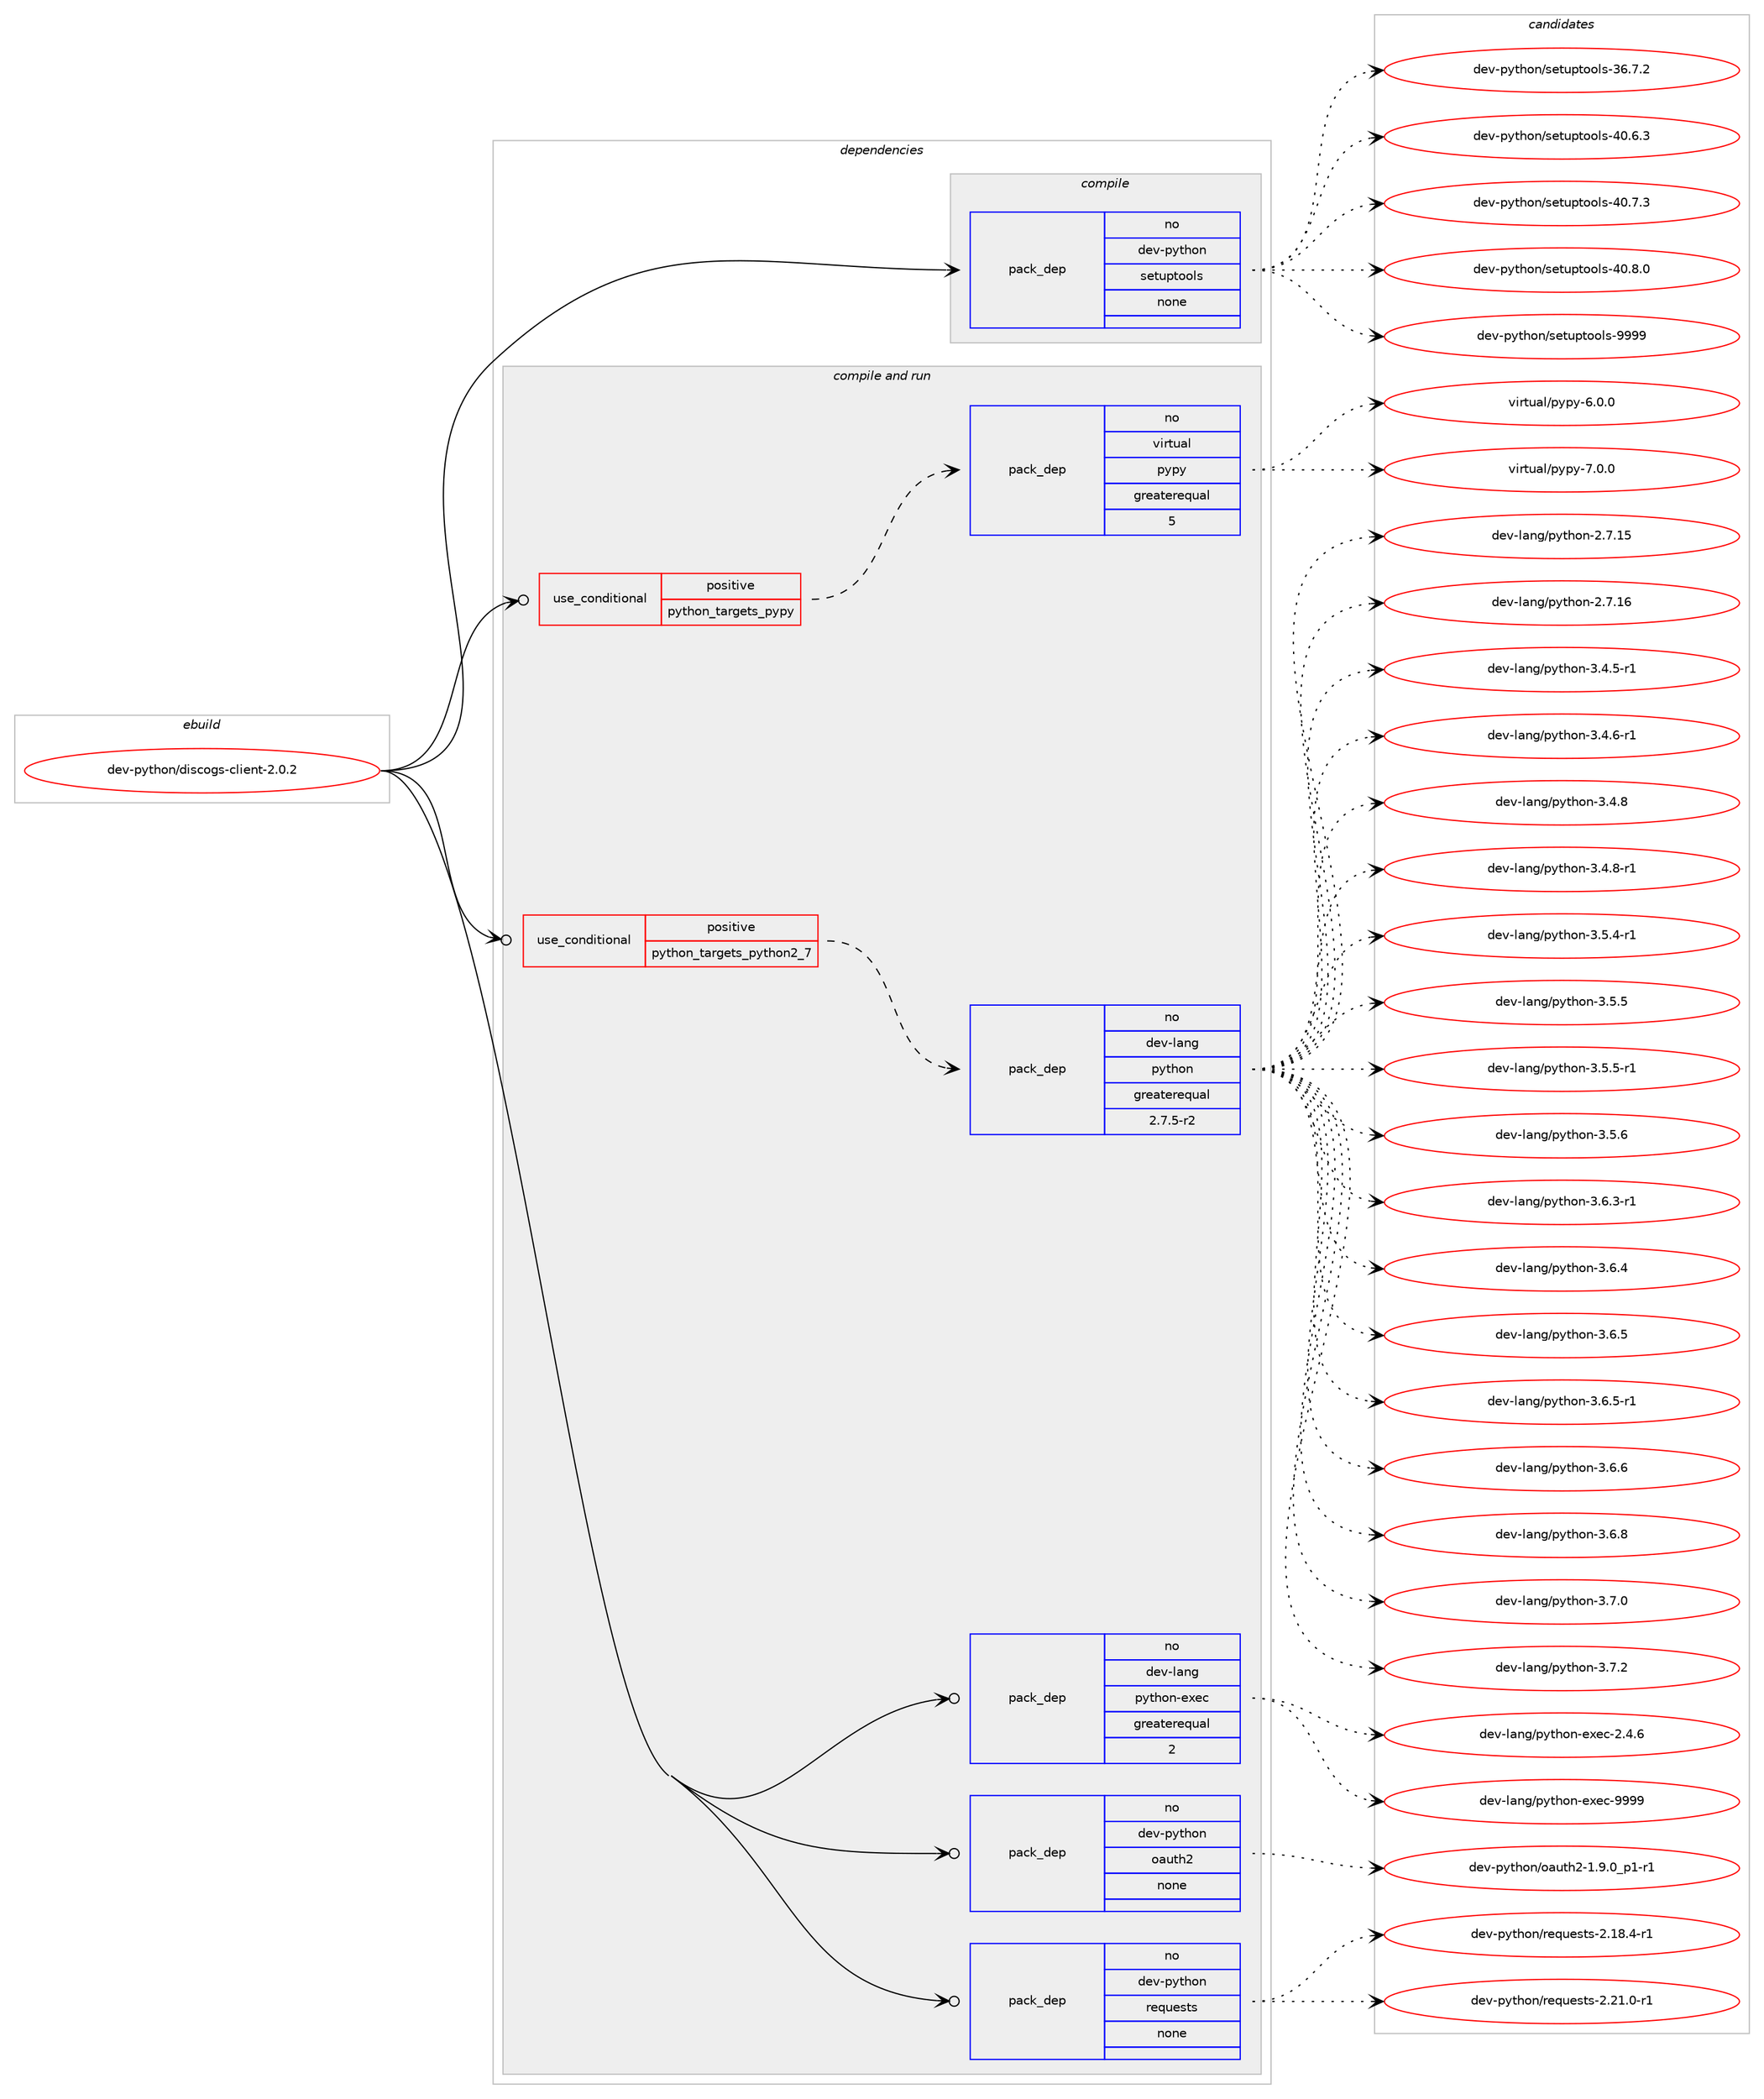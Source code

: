 digraph prolog {

# *************
# Graph options
# *************

newrank=true;
concentrate=true;
compound=true;
graph [rankdir=LR,fontname=Helvetica,fontsize=10,ranksep=1.5];#, ranksep=2.5, nodesep=0.2];
edge  [arrowhead=vee];
node  [fontname=Helvetica,fontsize=10];

# **********
# The ebuild
# **********

subgraph cluster_leftcol {
color=gray;
rank=same;
label=<<i>ebuild</i>>;
id [label="dev-python/discogs-client-2.0.2", color=red, width=4, href="../dev-python/discogs-client-2.0.2.svg"];
}

# ****************
# The dependencies
# ****************

subgraph cluster_midcol {
color=gray;
label=<<i>dependencies</i>>;
subgraph cluster_compile {
fillcolor="#eeeeee";
style=filled;
label=<<i>compile</i>>;
subgraph pack1009345 {
dependency1405843 [label=<<TABLE BORDER="0" CELLBORDER="1" CELLSPACING="0" CELLPADDING="4" WIDTH="220"><TR><TD ROWSPAN="6" CELLPADDING="30">pack_dep</TD></TR><TR><TD WIDTH="110">no</TD></TR><TR><TD>dev-python</TD></TR><TR><TD>setuptools</TD></TR><TR><TD>none</TD></TR><TR><TD></TD></TR></TABLE>>, shape=none, color=blue];
}
id:e -> dependency1405843:w [weight=20,style="solid",arrowhead="vee"];
}
subgraph cluster_compileandrun {
fillcolor="#eeeeee";
style=filled;
label=<<i>compile and run</i>>;
subgraph cond373242 {
dependency1405844 [label=<<TABLE BORDER="0" CELLBORDER="1" CELLSPACING="0" CELLPADDING="4"><TR><TD ROWSPAN="3" CELLPADDING="10">use_conditional</TD></TR><TR><TD>positive</TD></TR><TR><TD>python_targets_pypy</TD></TR></TABLE>>, shape=none, color=red];
subgraph pack1009346 {
dependency1405845 [label=<<TABLE BORDER="0" CELLBORDER="1" CELLSPACING="0" CELLPADDING="4" WIDTH="220"><TR><TD ROWSPAN="6" CELLPADDING="30">pack_dep</TD></TR><TR><TD WIDTH="110">no</TD></TR><TR><TD>virtual</TD></TR><TR><TD>pypy</TD></TR><TR><TD>greaterequal</TD></TR><TR><TD>5</TD></TR></TABLE>>, shape=none, color=blue];
}
dependency1405844:e -> dependency1405845:w [weight=20,style="dashed",arrowhead="vee"];
}
id:e -> dependency1405844:w [weight=20,style="solid",arrowhead="odotvee"];
subgraph cond373243 {
dependency1405846 [label=<<TABLE BORDER="0" CELLBORDER="1" CELLSPACING="0" CELLPADDING="4"><TR><TD ROWSPAN="3" CELLPADDING="10">use_conditional</TD></TR><TR><TD>positive</TD></TR><TR><TD>python_targets_python2_7</TD></TR></TABLE>>, shape=none, color=red];
subgraph pack1009347 {
dependency1405847 [label=<<TABLE BORDER="0" CELLBORDER="1" CELLSPACING="0" CELLPADDING="4" WIDTH="220"><TR><TD ROWSPAN="6" CELLPADDING="30">pack_dep</TD></TR><TR><TD WIDTH="110">no</TD></TR><TR><TD>dev-lang</TD></TR><TR><TD>python</TD></TR><TR><TD>greaterequal</TD></TR><TR><TD>2.7.5-r2</TD></TR></TABLE>>, shape=none, color=blue];
}
dependency1405846:e -> dependency1405847:w [weight=20,style="dashed",arrowhead="vee"];
}
id:e -> dependency1405846:w [weight=20,style="solid",arrowhead="odotvee"];
subgraph pack1009348 {
dependency1405848 [label=<<TABLE BORDER="0" CELLBORDER="1" CELLSPACING="0" CELLPADDING="4" WIDTH="220"><TR><TD ROWSPAN="6" CELLPADDING="30">pack_dep</TD></TR><TR><TD WIDTH="110">no</TD></TR><TR><TD>dev-lang</TD></TR><TR><TD>python-exec</TD></TR><TR><TD>greaterequal</TD></TR><TR><TD>2</TD></TR></TABLE>>, shape=none, color=blue];
}
id:e -> dependency1405848:w [weight=20,style="solid",arrowhead="odotvee"];
subgraph pack1009349 {
dependency1405849 [label=<<TABLE BORDER="0" CELLBORDER="1" CELLSPACING="0" CELLPADDING="4" WIDTH="220"><TR><TD ROWSPAN="6" CELLPADDING="30">pack_dep</TD></TR><TR><TD WIDTH="110">no</TD></TR><TR><TD>dev-python</TD></TR><TR><TD>oauth2</TD></TR><TR><TD>none</TD></TR><TR><TD></TD></TR></TABLE>>, shape=none, color=blue];
}
id:e -> dependency1405849:w [weight=20,style="solid",arrowhead="odotvee"];
subgraph pack1009350 {
dependency1405850 [label=<<TABLE BORDER="0" CELLBORDER="1" CELLSPACING="0" CELLPADDING="4" WIDTH="220"><TR><TD ROWSPAN="6" CELLPADDING="30">pack_dep</TD></TR><TR><TD WIDTH="110">no</TD></TR><TR><TD>dev-python</TD></TR><TR><TD>requests</TD></TR><TR><TD>none</TD></TR><TR><TD></TD></TR></TABLE>>, shape=none, color=blue];
}
id:e -> dependency1405850:w [weight=20,style="solid",arrowhead="odotvee"];
}
subgraph cluster_run {
fillcolor="#eeeeee";
style=filled;
label=<<i>run</i>>;
}
}

# **************
# The candidates
# **************

subgraph cluster_choices {
rank=same;
color=gray;
label=<<i>candidates</i>>;

subgraph choice1009345 {
color=black;
nodesep=1;
choice100101118451121211161041111104711510111611711211611111110811545515446554650 [label="dev-python/setuptools-36.7.2", color=red, width=4,href="../dev-python/setuptools-36.7.2.svg"];
choice100101118451121211161041111104711510111611711211611111110811545524846544651 [label="dev-python/setuptools-40.6.3", color=red, width=4,href="../dev-python/setuptools-40.6.3.svg"];
choice100101118451121211161041111104711510111611711211611111110811545524846554651 [label="dev-python/setuptools-40.7.3", color=red, width=4,href="../dev-python/setuptools-40.7.3.svg"];
choice100101118451121211161041111104711510111611711211611111110811545524846564648 [label="dev-python/setuptools-40.8.0", color=red, width=4,href="../dev-python/setuptools-40.8.0.svg"];
choice10010111845112121116104111110471151011161171121161111111081154557575757 [label="dev-python/setuptools-9999", color=red, width=4,href="../dev-python/setuptools-9999.svg"];
dependency1405843:e -> choice100101118451121211161041111104711510111611711211611111110811545515446554650:w [style=dotted,weight="100"];
dependency1405843:e -> choice100101118451121211161041111104711510111611711211611111110811545524846544651:w [style=dotted,weight="100"];
dependency1405843:e -> choice100101118451121211161041111104711510111611711211611111110811545524846554651:w [style=dotted,weight="100"];
dependency1405843:e -> choice100101118451121211161041111104711510111611711211611111110811545524846564648:w [style=dotted,weight="100"];
dependency1405843:e -> choice10010111845112121116104111110471151011161171121161111111081154557575757:w [style=dotted,weight="100"];
}
subgraph choice1009346 {
color=black;
nodesep=1;
choice1181051141161179710847112121112121455446484648 [label="virtual/pypy-6.0.0", color=red, width=4,href="../virtual/pypy-6.0.0.svg"];
choice1181051141161179710847112121112121455546484648 [label="virtual/pypy-7.0.0", color=red, width=4,href="../virtual/pypy-7.0.0.svg"];
dependency1405845:e -> choice1181051141161179710847112121112121455446484648:w [style=dotted,weight="100"];
dependency1405845:e -> choice1181051141161179710847112121112121455546484648:w [style=dotted,weight="100"];
}
subgraph choice1009347 {
color=black;
nodesep=1;
choice10010111845108971101034711212111610411111045504655464953 [label="dev-lang/python-2.7.15", color=red, width=4,href="../dev-lang/python-2.7.15.svg"];
choice10010111845108971101034711212111610411111045504655464954 [label="dev-lang/python-2.7.16", color=red, width=4,href="../dev-lang/python-2.7.16.svg"];
choice1001011184510897110103471121211161041111104551465246534511449 [label="dev-lang/python-3.4.5-r1", color=red, width=4,href="../dev-lang/python-3.4.5-r1.svg"];
choice1001011184510897110103471121211161041111104551465246544511449 [label="dev-lang/python-3.4.6-r1", color=red, width=4,href="../dev-lang/python-3.4.6-r1.svg"];
choice100101118451089711010347112121116104111110455146524656 [label="dev-lang/python-3.4.8", color=red, width=4,href="../dev-lang/python-3.4.8.svg"];
choice1001011184510897110103471121211161041111104551465246564511449 [label="dev-lang/python-3.4.8-r1", color=red, width=4,href="../dev-lang/python-3.4.8-r1.svg"];
choice1001011184510897110103471121211161041111104551465346524511449 [label="dev-lang/python-3.5.4-r1", color=red, width=4,href="../dev-lang/python-3.5.4-r1.svg"];
choice100101118451089711010347112121116104111110455146534653 [label="dev-lang/python-3.5.5", color=red, width=4,href="../dev-lang/python-3.5.5.svg"];
choice1001011184510897110103471121211161041111104551465346534511449 [label="dev-lang/python-3.5.5-r1", color=red, width=4,href="../dev-lang/python-3.5.5-r1.svg"];
choice100101118451089711010347112121116104111110455146534654 [label="dev-lang/python-3.5.6", color=red, width=4,href="../dev-lang/python-3.5.6.svg"];
choice1001011184510897110103471121211161041111104551465446514511449 [label="dev-lang/python-3.6.3-r1", color=red, width=4,href="../dev-lang/python-3.6.3-r1.svg"];
choice100101118451089711010347112121116104111110455146544652 [label="dev-lang/python-3.6.4", color=red, width=4,href="../dev-lang/python-3.6.4.svg"];
choice100101118451089711010347112121116104111110455146544653 [label="dev-lang/python-3.6.5", color=red, width=4,href="../dev-lang/python-3.6.5.svg"];
choice1001011184510897110103471121211161041111104551465446534511449 [label="dev-lang/python-3.6.5-r1", color=red, width=4,href="../dev-lang/python-3.6.5-r1.svg"];
choice100101118451089711010347112121116104111110455146544654 [label="dev-lang/python-3.6.6", color=red, width=4,href="../dev-lang/python-3.6.6.svg"];
choice100101118451089711010347112121116104111110455146544656 [label="dev-lang/python-3.6.8", color=red, width=4,href="../dev-lang/python-3.6.8.svg"];
choice100101118451089711010347112121116104111110455146554648 [label="dev-lang/python-3.7.0", color=red, width=4,href="../dev-lang/python-3.7.0.svg"];
choice100101118451089711010347112121116104111110455146554650 [label="dev-lang/python-3.7.2", color=red, width=4,href="../dev-lang/python-3.7.2.svg"];
dependency1405847:e -> choice10010111845108971101034711212111610411111045504655464953:w [style=dotted,weight="100"];
dependency1405847:e -> choice10010111845108971101034711212111610411111045504655464954:w [style=dotted,weight="100"];
dependency1405847:e -> choice1001011184510897110103471121211161041111104551465246534511449:w [style=dotted,weight="100"];
dependency1405847:e -> choice1001011184510897110103471121211161041111104551465246544511449:w [style=dotted,weight="100"];
dependency1405847:e -> choice100101118451089711010347112121116104111110455146524656:w [style=dotted,weight="100"];
dependency1405847:e -> choice1001011184510897110103471121211161041111104551465246564511449:w [style=dotted,weight="100"];
dependency1405847:e -> choice1001011184510897110103471121211161041111104551465346524511449:w [style=dotted,weight="100"];
dependency1405847:e -> choice100101118451089711010347112121116104111110455146534653:w [style=dotted,weight="100"];
dependency1405847:e -> choice1001011184510897110103471121211161041111104551465346534511449:w [style=dotted,weight="100"];
dependency1405847:e -> choice100101118451089711010347112121116104111110455146534654:w [style=dotted,weight="100"];
dependency1405847:e -> choice1001011184510897110103471121211161041111104551465446514511449:w [style=dotted,weight="100"];
dependency1405847:e -> choice100101118451089711010347112121116104111110455146544652:w [style=dotted,weight="100"];
dependency1405847:e -> choice100101118451089711010347112121116104111110455146544653:w [style=dotted,weight="100"];
dependency1405847:e -> choice1001011184510897110103471121211161041111104551465446534511449:w [style=dotted,weight="100"];
dependency1405847:e -> choice100101118451089711010347112121116104111110455146544654:w [style=dotted,weight="100"];
dependency1405847:e -> choice100101118451089711010347112121116104111110455146544656:w [style=dotted,weight="100"];
dependency1405847:e -> choice100101118451089711010347112121116104111110455146554648:w [style=dotted,weight="100"];
dependency1405847:e -> choice100101118451089711010347112121116104111110455146554650:w [style=dotted,weight="100"];
}
subgraph choice1009348 {
color=black;
nodesep=1;
choice1001011184510897110103471121211161041111104510112010199455046524654 [label="dev-lang/python-exec-2.4.6", color=red, width=4,href="../dev-lang/python-exec-2.4.6.svg"];
choice10010111845108971101034711212111610411111045101120101994557575757 [label="dev-lang/python-exec-9999", color=red, width=4,href="../dev-lang/python-exec-9999.svg"];
dependency1405848:e -> choice1001011184510897110103471121211161041111104510112010199455046524654:w [style=dotted,weight="100"];
dependency1405848:e -> choice10010111845108971101034711212111610411111045101120101994557575757:w [style=dotted,weight="100"];
}
subgraph choice1009349 {
color=black;
nodesep=1;
choice1001011184511212111610411111047111971171161045045494657464895112494511449 [label="dev-python/oauth2-1.9.0_p1-r1", color=red, width=4,href="../dev-python/oauth2-1.9.0_p1-r1.svg"];
dependency1405849:e -> choice1001011184511212111610411111047111971171161045045494657464895112494511449:w [style=dotted,weight="100"];
}
subgraph choice1009350 {
color=black;
nodesep=1;
choice1001011184511212111610411111047114101113117101115116115455046495646524511449 [label="dev-python/requests-2.18.4-r1", color=red, width=4,href="../dev-python/requests-2.18.4-r1.svg"];
choice1001011184511212111610411111047114101113117101115116115455046504946484511449 [label="dev-python/requests-2.21.0-r1", color=red, width=4,href="../dev-python/requests-2.21.0-r1.svg"];
dependency1405850:e -> choice1001011184511212111610411111047114101113117101115116115455046495646524511449:w [style=dotted,weight="100"];
dependency1405850:e -> choice1001011184511212111610411111047114101113117101115116115455046504946484511449:w [style=dotted,weight="100"];
}
}

}
